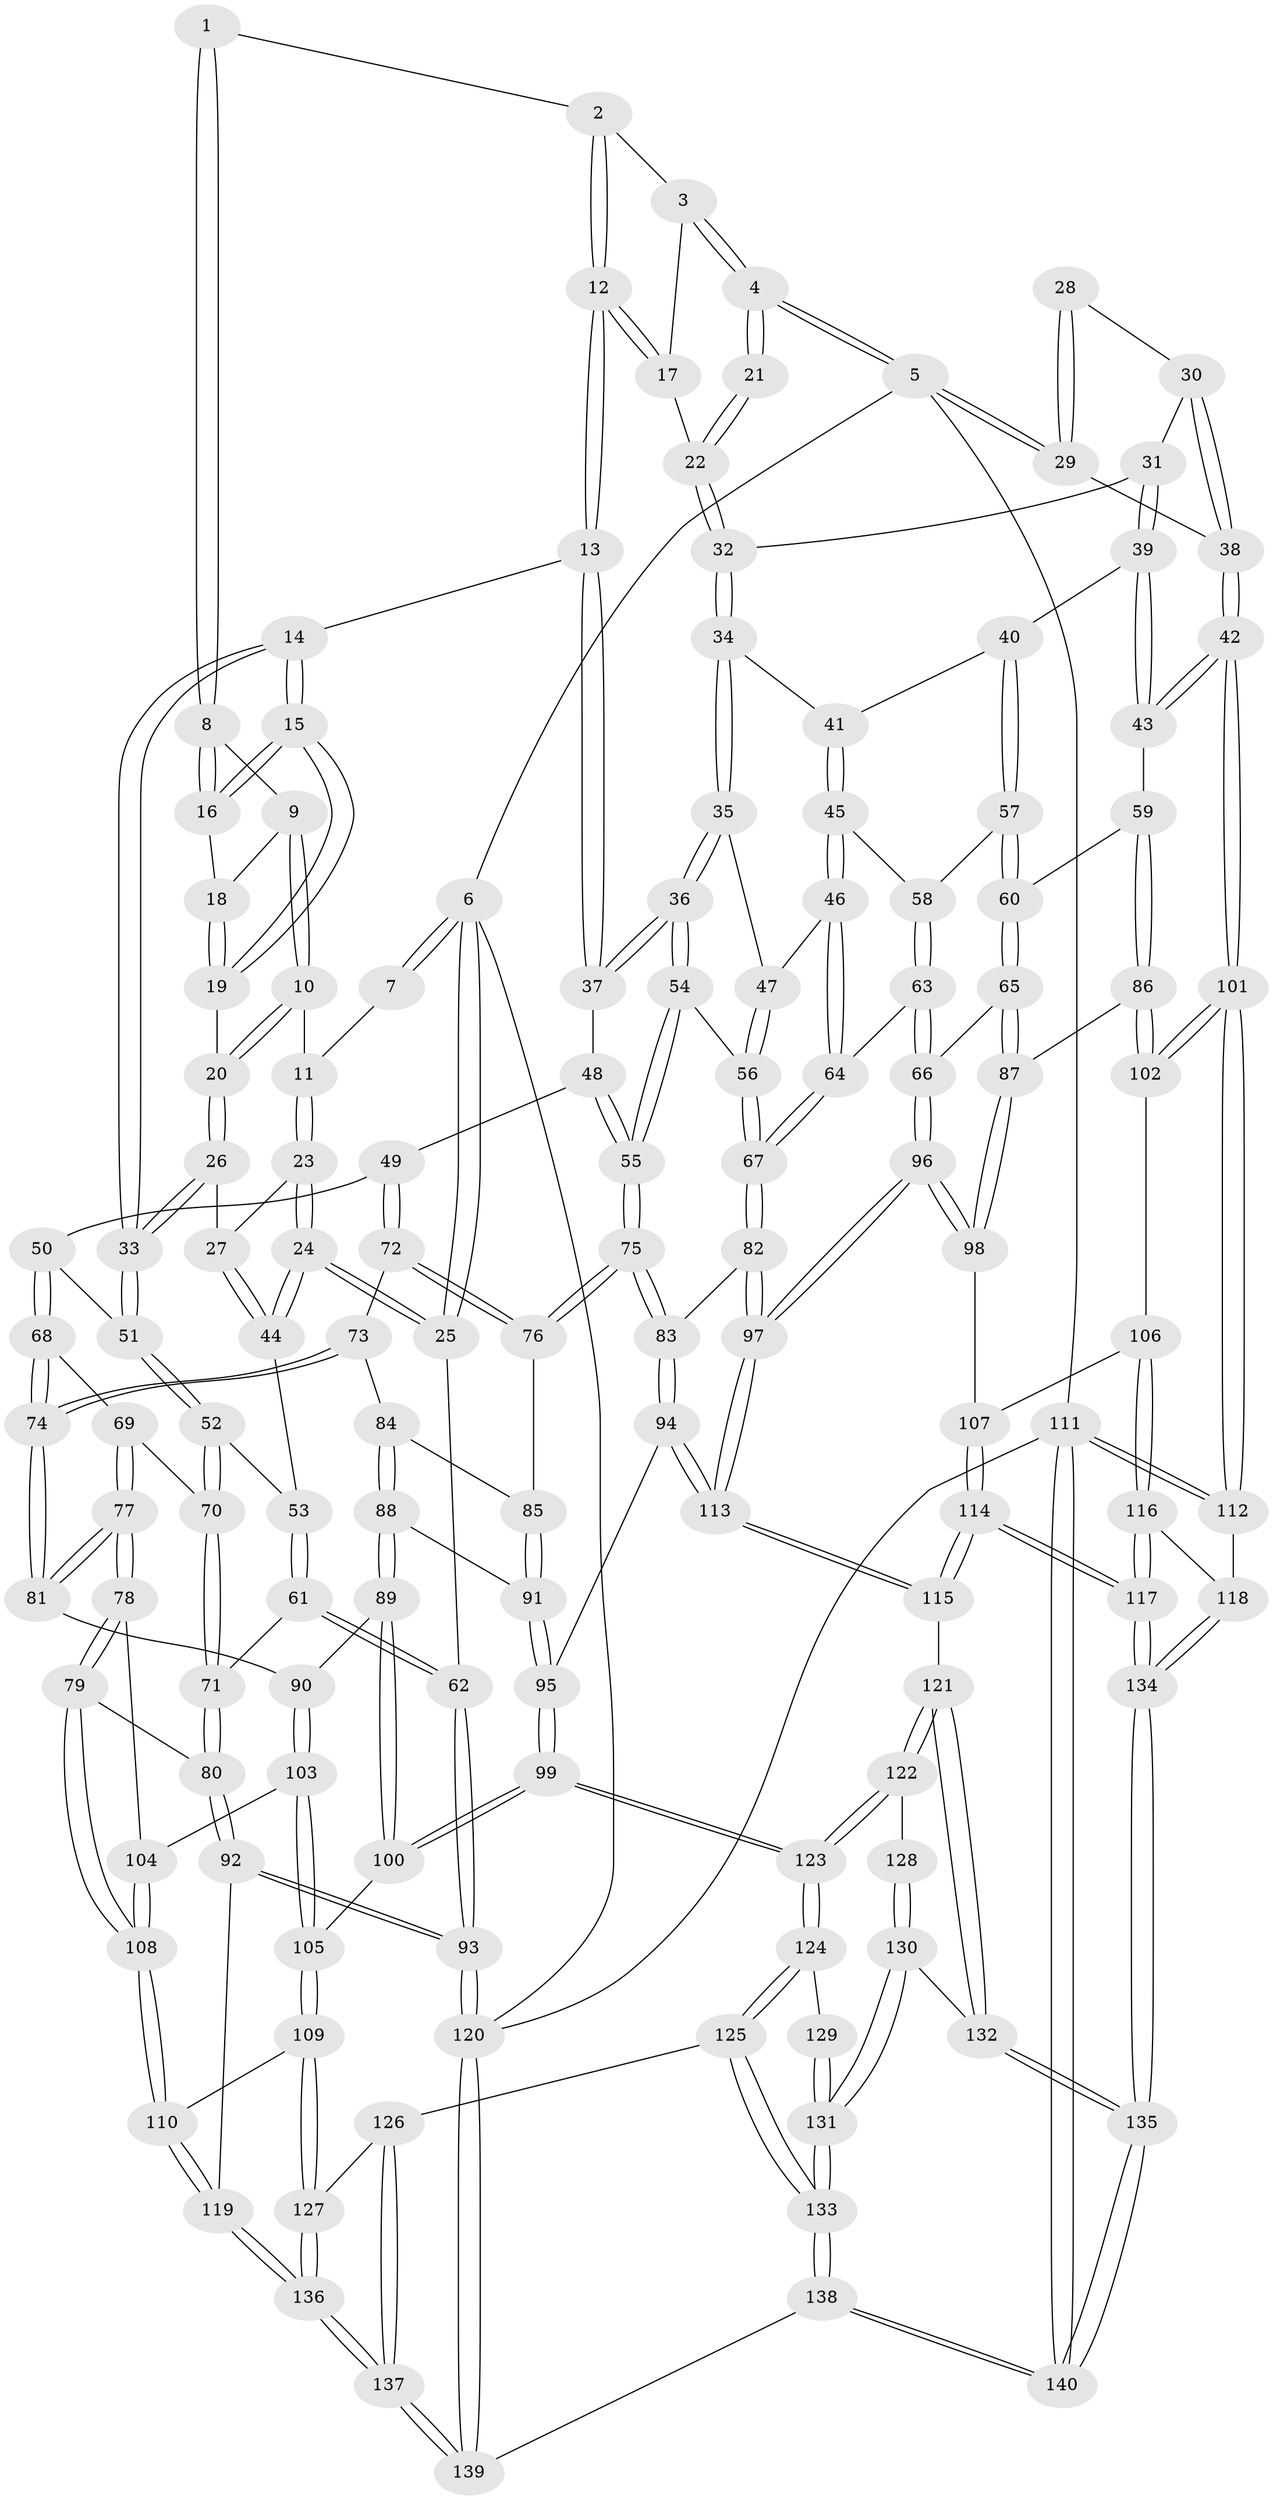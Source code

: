 // Generated by graph-tools (version 1.1) at 2025/38/03/09/25 02:38:40]
// undirected, 140 vertices, 347 edges
graph export_dot {
graph [start="1"]
  node [color=gray90,style=filled];
  1 [pos="+0.36180446766325913+0"];
  2 [pos="+0.5694967113421961+0"];
  3 [pos="+0.8932452615372631+0"];
  4 [pos="+1+0"];
  5 [pos="+1+0"];
  6 [pos="+0+0"];
  7 [pos="+0.024892897631227033+0"];
  8 [pos="+0.3470748377154602+0"];
  9 [pos="+0.21246851361269783+0.09002030467528857"];
  10 [pos="+0.1560090466707928+0.10283201812267906"];
  11 [pos="+0.13502971772996483+0.10010656293044043"];
  12 [pos="+0.5509183190600845+0.18916818046270917"];
  13 [pos="+0.5311295259525832+0.23680962546821238"];
  14 [pos="+0.42723869964809186+0.18242198077727625"];
  15 [pos="+0.42033849189716077+0.17422321580610217"];
  16 [pos="+0.3838549632836274+0.1116013752443185"];
  17 [pos="+0.8220360271952735+0"];
  18 [pos="+0.2643273098087809+0.13407446612994975"];
  19 [pos="+0.25250658247727137+0.18715148390682698"];
  20 [pos="+0.23604008253394534+0.2032222280831119"];
  21 [pos="+0.9679358192491511+0.16576052679949105"];
  22 [pos="+0.8250432028026655+0.16835528894359092"];
  23 [pos="+0.040357224776102395+0.20725081536407114"];
  24 [pos="+0+0.21890478148025494"];
  25 [pos="+0+0.20865481066846864"];
  26 [pos="+0.21600004839193324+0.31372167358927744"];
  27 [pos="+0.10077370213969228+0.2543856721526647"];
  28 [pos="+0.9786219579749471+0.20666761617604548"];
  29 [pos="+1+0.3311285659781519"];
  30 [pos="+0.8757677374974744+0.2536337253596694"];
  31 [pos="+0.8655370246797836+0.2525493517234472"];
  32 [pos="+0.8193407292950199+0.1987975592868256"];
  33 [pos="+0.217977593707048+0.3162224372305983"];
  34 [pos="+0.6626893553941081+0.2776503280074208"];
  35 [pos="+0.5892371964656427+0.2843641466362679"];
  36 [pos="+0.5791899723206008+0.2833684123891799"];
  37 [pos="+0.5318826189388605+0.23857358500565157"];
  38 [pos="+1+0.3961366296887579"];
  39 [pos="+0.8612428484594076+0.37774921538794765"];
  40 [pos="+0.8510915481813537+0.38661016220953015"];
  41 [pos="+0.7655581160881866+0.3686890183056305"];
  42 [pos="+1+0.4332289894333317"];
  43 [pos="+1+0.4380836391028422"];
  44 [pos="+0.06451916758912173+0.4057593372935401"];
  45 [pos="+0.736521011000301+0.44174753455674853"];
  46 [pos="+0.7342073443665954+0.44381285676965315"];
  47 [pos="+0.7031031356356764+0.42705610557756374"];
  48 [pos="+0.3709933721373872+0.3780523812384447"];
  49 [pos="+0.32449348139563666+0.39941134467668515"];
  50 [pos="+0.2823430298561312+0.3820111416900106"];
  51 [pos="+0.2186442248583805+0.3188404746507261"];
  52 [pos="+0.12640519498127986+0.4279705302233274"];
  53 [pos="+0.06982444799447643+0.4147327527093348"];
  54 [pos="+0.5672476834701269+0.37460927980601016"];
  55 [pos="+0.4990142054517872+0.4895258499191011"];
  56 [pos="+0.6475469125871768+0.49475350406696744"];
  57 [pos="+0.850602216290019+0.38853949848035985"];
  58 [pos="+0.8226498772569082+0.4343473468451149"];
  59 [pos="+1+0.4798637980075652"];
  60 [pos="+0.8939951475842723+0.49255638016340025"];
  61 [pos="+0.002768444461044479+0.4773032896061781"];
  62 [pos="+0+0.5007663076151677"];
  63 [pos="+0.8064898976809822+0.5258608315434031"];
  64 [pos="+0.7367276394801483+0.5200005522241561"];
  65 [pos="+0.8365561547850612+0.5477111003679297"];
  66 [pos="+0.8289676817847733+0.5439677393199057"];
  67 [pos="+0.6704020361357452+0.5570286800953022"];
  68 [pos="+0.22656327279203545+0.47826799059772285"];
  69 [pos="+0.18951642536030902+0.4938819069805174"];
  70 [pos="+0.13259950188470165+0.45705418219745625"];
  71 [pos="+0.0876833364014319+0.5362380828007703"];
  72 [pos="+0.32609126451218606+0.4056000766016854"];
  73 [pos="+0.33680561748562277+0.5003263743360418"];
  74 [pos="+0.28632269560917006+0.5494748278933903"];
  75 [pos="+0.4936235672365769+0.5087184697872309"];
  76 [pos="+0.48299318319900064+0.5105522816996623"];
  77 [pos="+0.1894066642036681+0.5856384425816604"];
  78 [pos="+0.17866007142985546+0.5967849628985118"];
  79 [pos="+0.13609193421868887+0.6169980600339187"];
  80 [pos="+0.10144007971997697+0.6243378189636505"];
  81 [pos="+0.2815485494901289+0.5610786708438691"];
  82 [pos="+0.6505624265827528+0.5954741865056152"];
  83 [pos="+0.5068413925797796+0.5300496565500753"];
  84 [pos="+0.3870475279447067+0.528158572807091"];
  85 [pos="+0.43283134932446016+0.5275815192086903"];
  86 [pos="+0.8790536052070843+0.5919812409299249"];
  87 [pos="+0.8534904052560838+0.5729817696184248"];
  88 [pos="+0.3706712015111935+0.5938198388209223"];
  89 [pos="+0.3557401833112032+0.6089557719389663"];
  90 [pos="+0.3046096538562487+0.6010231278699999"];
  91 [pos="+0.41858330755525636+0.6042092461264854"];
  92 [pos="+0+0.7772726869342061"];
  93 [pos="+0+0.8621167412140528"];
  94 [pos="+0.46876799611696013+0.6861824555275468"];
  95 [pos="+0.4662063958124926+0.6873580944096437"];
  96 [pos="+0.7266416692908509+0.6547868986092347"];
  97 [pos="+0.6600727869672528+0.6798800910571109"];
  98 [pos="+0.7939971525406639+0.6454614755917919"];
  99 [pos="+0.4267233815092196+0.7204118554756613"];
  100 [pos="+0.4060766911220167+0.7179716693722576"];
  101 [pos="+1+0.6164255860603317"];
  102 [pos="+0.8990486263148222+0.6218860851023923"];
  103 [pos="+0.29241907183597193+0.6461588748361967"];
  104 [pos="+0.25002506605096464+0.6546024735995639"];
  105 [pos="+0.34026164670918474+0.7319208687068791"];
  106 [pos="+0.884784516693989+0.6705455234434479"];
  107 [pos="+0.8440425181045847+0.685011409229817"];
  108 [pos="+0.23232165836563767+0.7109217021386804"];
  109 [pos="+0.25717128619799173+0.7975662307092537"];
  110 [pos="+0.25054469325311685+0.7946369752128182"];
  111 [pos="+1+1"];
  112 [pos="+1+0.7553995356313121"];
  113 [pos="+0.6542967617773752+0.7029557925585371"];
  114 [pos="+0.745545855104606+0.8057254927396934"];
  115 [pos="+0.6728451275407095+0.7597462844353562"];
  116 [pos="+0.9424270120281998+0.7729801495544416"];
  117 [pos="+0.798977703475452+0.8660018530725621"];
  118 [pos="+1+0.7704616042468507"];
  119 [pos="+0.04051647295650864+0.7840992367483987"];
  120 [pos="+0+1"];
  121 [pos="+0.6596671873254862+0.7721971870382583"];
  122 [pos="+0.6090372091516106+0.7928057131900228"];
  123 [pos="+0.4494377502429877+0.7978856733645701"];
  124 [pos="+0.4490837693882598+0.8051882351165964"];
  125 [pos="+0.4229269327662858+0.8666059413446949"];
  126 [pos="+0.39836800987883614+0.8717244854219331"];
  127 [pos="+0.26502409114016917+0.8194979630205252"];
  128 [pos="+0.5447714150036762+0.8450676350195613"];
  129 [pos="+0.5130764901208523+0.8457272624460392"];
  130 [pos="+0.5453737864693169+0.9285428492584122"];
  131 [pos="+0.5043463017819544+0.9442413900768273"];
  132 [pos="+0.5931934517754259+0.9258951326120171"];
  133 [pos="+0.4849162612839069+0.9563975385574526"];
  134 [pos="+0.81532993712128+0.9856460802657262"];
  135 [pos="+0.8114058790289678+1"];
  136 [pos="+0.25470036069966073+0.9467729339605059"];
  137 [pos="+0.25011058334961644+1"];
  138 [pos="+0.41053438379960977+1"];
  139 [pos="+0.2178753135431421+1"];
  140 [pos="+0.8286411292275251+1"];
  1 -- 2;
  1 -- 8;
  1 -- 8;
  2 -- 3;
  2 -- 12;
  2 -- 12;
  3 -- 4;
  3 -- 4;
  3 -- 17;
  4 -- 5;
  4 -- 5;
  4 -- 21;
  4 -- 21;
  5 -- 6;
  5 -- 29;
  5 -- 29;
  5 -- 111;
  6 -- 7;
  6 -- 7;
  6 -- 25;
  6 -- 25;
  6 -- 120;
  7 -- 11;
  8 -- 9;
  8 -- 16;
  8 -- 16;
  9 -- 10;
  9 -- 10;
  9 -- 18;
  10 -- 11;
  10 -- 20;
  10 -- 20;
  11 -- 23;
  11 -- 23;
  12 -- 13;
  12 -- 13;
  12 -- 17;
  12 -- 17;
  13 -- 14;
  13 -- 37;
  13 -- 37;
  14 -- 15;
  14 -- 15;
  14 -- 33;
  14 -- 33;
  15 -- 16;
  15 -- 16;
  15 -- 19;
  15 -- 19;
  16 -- 18;
  17 -- 22;
  18 -- 19;
  18 -- 19;
  19 -- 20;
  20 -- 26;
  20 -- 26;
  21 -- 22;
  21 -- 22;
  22 -- 32;
  22 -- 32;
  23 -- 24;
  23 -- 24;
  23 -- 27;
  24 -- 25;
  24 -- 25;
  24 -- 44;
  24 -- 44;
  25 -- 62;
  26 -- 27;
  26 -- 33;
  26 -- 33;
  27 -- 44;
  27 -- 44;
  28 -- 29;
  28 -- 29;
  28 -- 30;
  29 -- 38;
  30 -- 31;
  30 -- 38;
  30 -- 38;
  31 -- 32;
  31 -- 39;
  31 -- 39;
  32 -- 34;
  32 -- 34;
  33 -- 51;
  33 -- 51;
  34 -- 35;
  34 -- 35;
  34 -- 41;
  35 -- 36;
  35 -- 36;
  35 -- 47;
  36 -- 37;
  36 -- 37;
  36 -- 54;
  36 -- 54;
  37 -- 48;
  38 -- 42;
  38 -- 42;
  39 -- 40;
  39 -- 43;
  39 -- 43;
  40 -- 41;
  40 -- 57;
  40 -- 57;
  41 -- 45;
  41 -- 45;
  42 -- 43;
  42 -- 43;
  42 -- 101;
  42 -- 101;
  43 -- 59;
  44 -- 53;
  45 -- 46;
  45 -- 46;
  45 -- 58;
  46 -- 47;
  46 -- 64;
  46 -- 64;
  47 -- 56;
  47 -- 56;
  48 -- 49;
  48 -- 55;
  48 -- 55;
  49 -- 50;
  49 -- 72;
  49 -- 72;
  50 -- 51;
  50 -- 68;
  50 -- 68;
  51 -- 52;
  51 -- 52;
  52 -- 53;
  52 -- 70;
  52 -- 70;
  53 -- 61;
  53 -- 61;
  54 -- 55;
  54 -- 55;
  54 -- 56;
  55 -- 75;
  55 -- 75;
  56 -- 67;
  56 -- 67;
  57 -- 58;
  57 -- 60;
  57 -- 60;
  58 -- 63;
  58 -- 63;
  59 -- 60;
  59 -- 86;
  59 -- 86;
  60 -- 65;
  60 -- 65;
  61 -- 62;
  61 -- 62;
  61 -- 71;
  62 -- 93;
  62 -- 93;
  63 -- 64;
  63 -- 66;
  63 -- 66;
  64 -- 67;
  64 -- 67;
  65 -- 66;
  65 -- 87;
  65 -- 87;
  66 -- 96;
  66 -- 96;
  67 -- 82;
  67 -- 82;
  68 -- 69;
  68 -- 74;
  68 -- 74;
  69 -- 70;
  69 -- 77;
  69 -- 77;
  70 -- 71;
  70 -- 71;
  71 -- 80;
  71 -- 80;
  72 -- 73;
  72 -- 76;
  72 -- 76;
  73 -- 74;
  73 -- 74;
  73 -- 84;
  74 -- 81;
  74 -- 81;
  75 -- 76;
  75 -- 76;
  75 -- 83;
  75 -- 83;
  76 -- 85;
  77 -- 78;
  77 -- 78;
  77 -- 81;
  77 -- 81;
  78 -- 79;
  78 -- 79;
  78 -- 104;
  79 -- 80;
  79 -- 108;
  79 -- 108;
  80 -- 92;
  80 -- 92;
  81 -- 90;
  82 -- 83;
  82 -- 97;
  82 -- 97;
  83 -- 94;
  83 -- 94;
  84 -- 85;
  84 -- 88;
  84 -- 88;
  85 -- 91;
  85 -- 91;
  86 -- 87;
  86 -- 102;
  86 -- 102;
  87 -- 98;
  87 -- 98;
  88 -- 89;
  88 -- 89;
  88 -- 91;
  89 -- 90;
  89 -- 100;
  89 -- 100;
  90 -- 103;
  90 -- 103;
  91 -- 95;
  91 -- 95;
  92 -- 93;
  92 -- 93;
  92 -- 119;
  93 -- 120;
  93 -- 120;
  94 -- 95;
  94 -- 113;
  94 -- 113;
  95 -- 99;
  95 -- 99;
  96 -- 97;
  96 -- 97;
  96 -- 98;
  96 -- 98;
  97 -- 113;
  97 -- 113;
  98 -- 107;
  99 -- 100;
  99 -- 100;
  99 -- 123;
  99 -- 123;
  100 -- 105;
  101 -- 102;
  101 -- 102;
  101 -- 112;
  101 -- 112;
  102 -- 106;
  103 -- 104;
  103 -- 105;
  103 -- 105;
  104 -- 108;
  104 -- 108;
  105 -- 109;
  105 -- 109;
  106 -- 107;
  106 -- 116;
  106 -- 116;
  107 -- 114;
  107 -- 114;
  108 -- 110;
  108 -- 110;
  109 -- 110;
  109 -- 127;
  109 -- 127;
  110 -- 119;
  110 -- 119;
  111 -- 112;
  111 -- 112;
  111 -- 140;
  111 -- 140;
  111 -- 120;
  112 -- 118;
  113 -- 115;
  113 -- 115;
  114 -- 115;
  114 -- 115;
  114 -- 117;
  114 -- 117;
  115 -- 121;
  116 -- 117;
  116 -- 117;
  116 -- 118;
  117 -- 134;
  117 -- 134;
  118 -- 134;
  118 -- 134;
  119 -- 136;
  119 -- 136;
  120 -- 139;
  120 -- 139;
  121 -- 122;
  121 -- 122;
  121 -- 132;
  121 -- 132;
  122 -- 123;
  122 -- 123;
  122 -- 128;
  123 -- 124;
  123 -- 124;
  124 -- 125;
  124 -- 125;
  124 -- 129;
  125 -- 126;
  125 -- 133;
  125 -- 133;
  126 -- 127;
  126 -- 137;
  126 -- 137;
  127 -- 136;
  127 -- 136;
  128 -- 130;
  128 -- 130;
  129 -- 131;
  129 -- 131;
  130 -- 131;
  130 -- 131;
  130 -- 132;
  131 -- 133;
  131 -- 133;
  132 -- 135;
  132 -- 135;
  133 -- 138;
  133 -- 138;
  134 -- 135;
  134 -- 135;
  135 -- 140;
  135 -- 140;
  136 -- 137;
  136 -- 137;
  137 -- 139;
  137 -- 139;
  138 -- 139;
  138 -- 140;
  138 -- 140;
}
